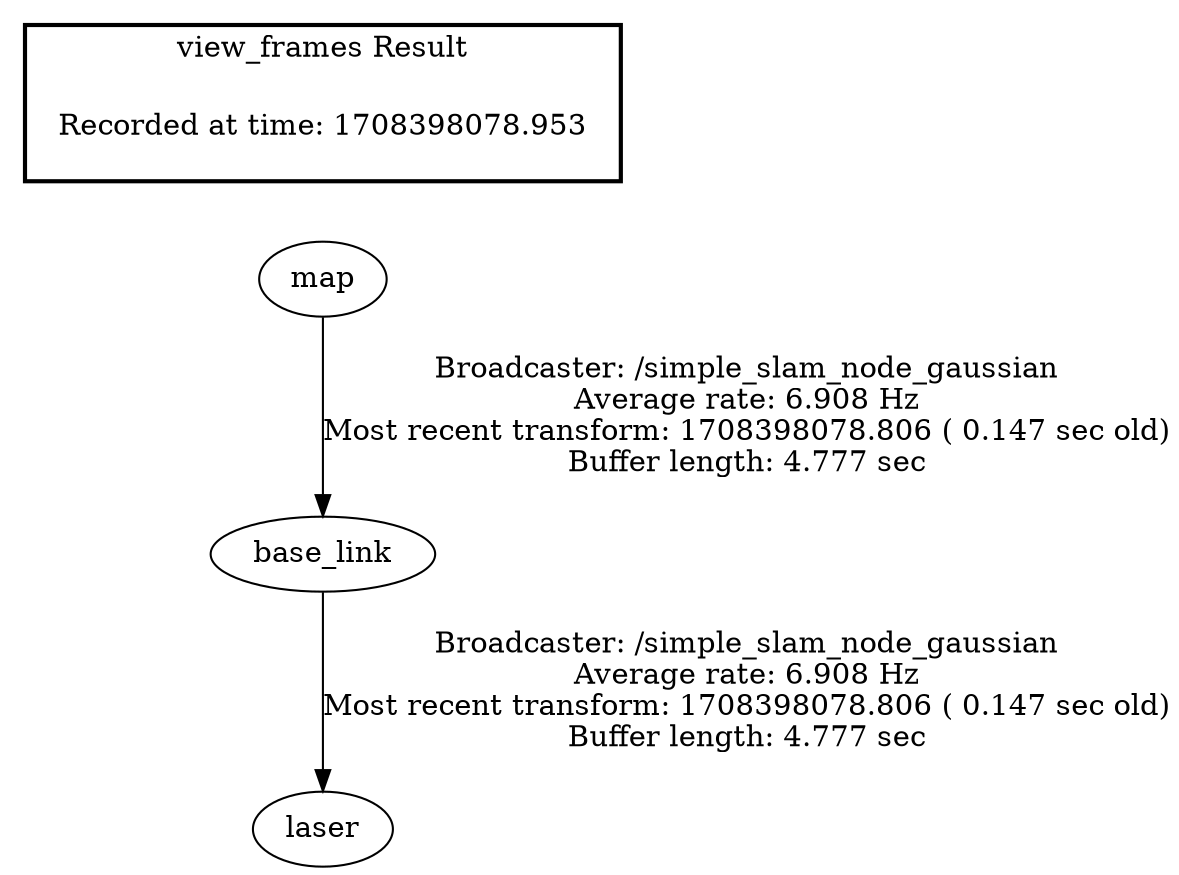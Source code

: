 digraph G {
"map" -> "base_link"[label="Broadcaster: /simple_slam_node_gaussian\nAverage rate: 6.908 Hz\nMost recent transform: 1708398078.806 ( 0.147 sec old)\nBuffer length: 4.777 sec\n"];
"base_link" -> "laser"[label="Broadcaster: /simple_slam_node_gaussian\nAverage rate: 6.908 Hz\nMost recent transform: 1708398078.806 ( 0.147 sec old)\nBuffer length: 4.777 sec\n"];
edge [style=invis];
 subgraph cluster_legend { style=bold; color=black; label ="view_frames Result";
"Recorded at time: 1708398078.953"[ shape=plaintext ] ;
 }->"map";
}
